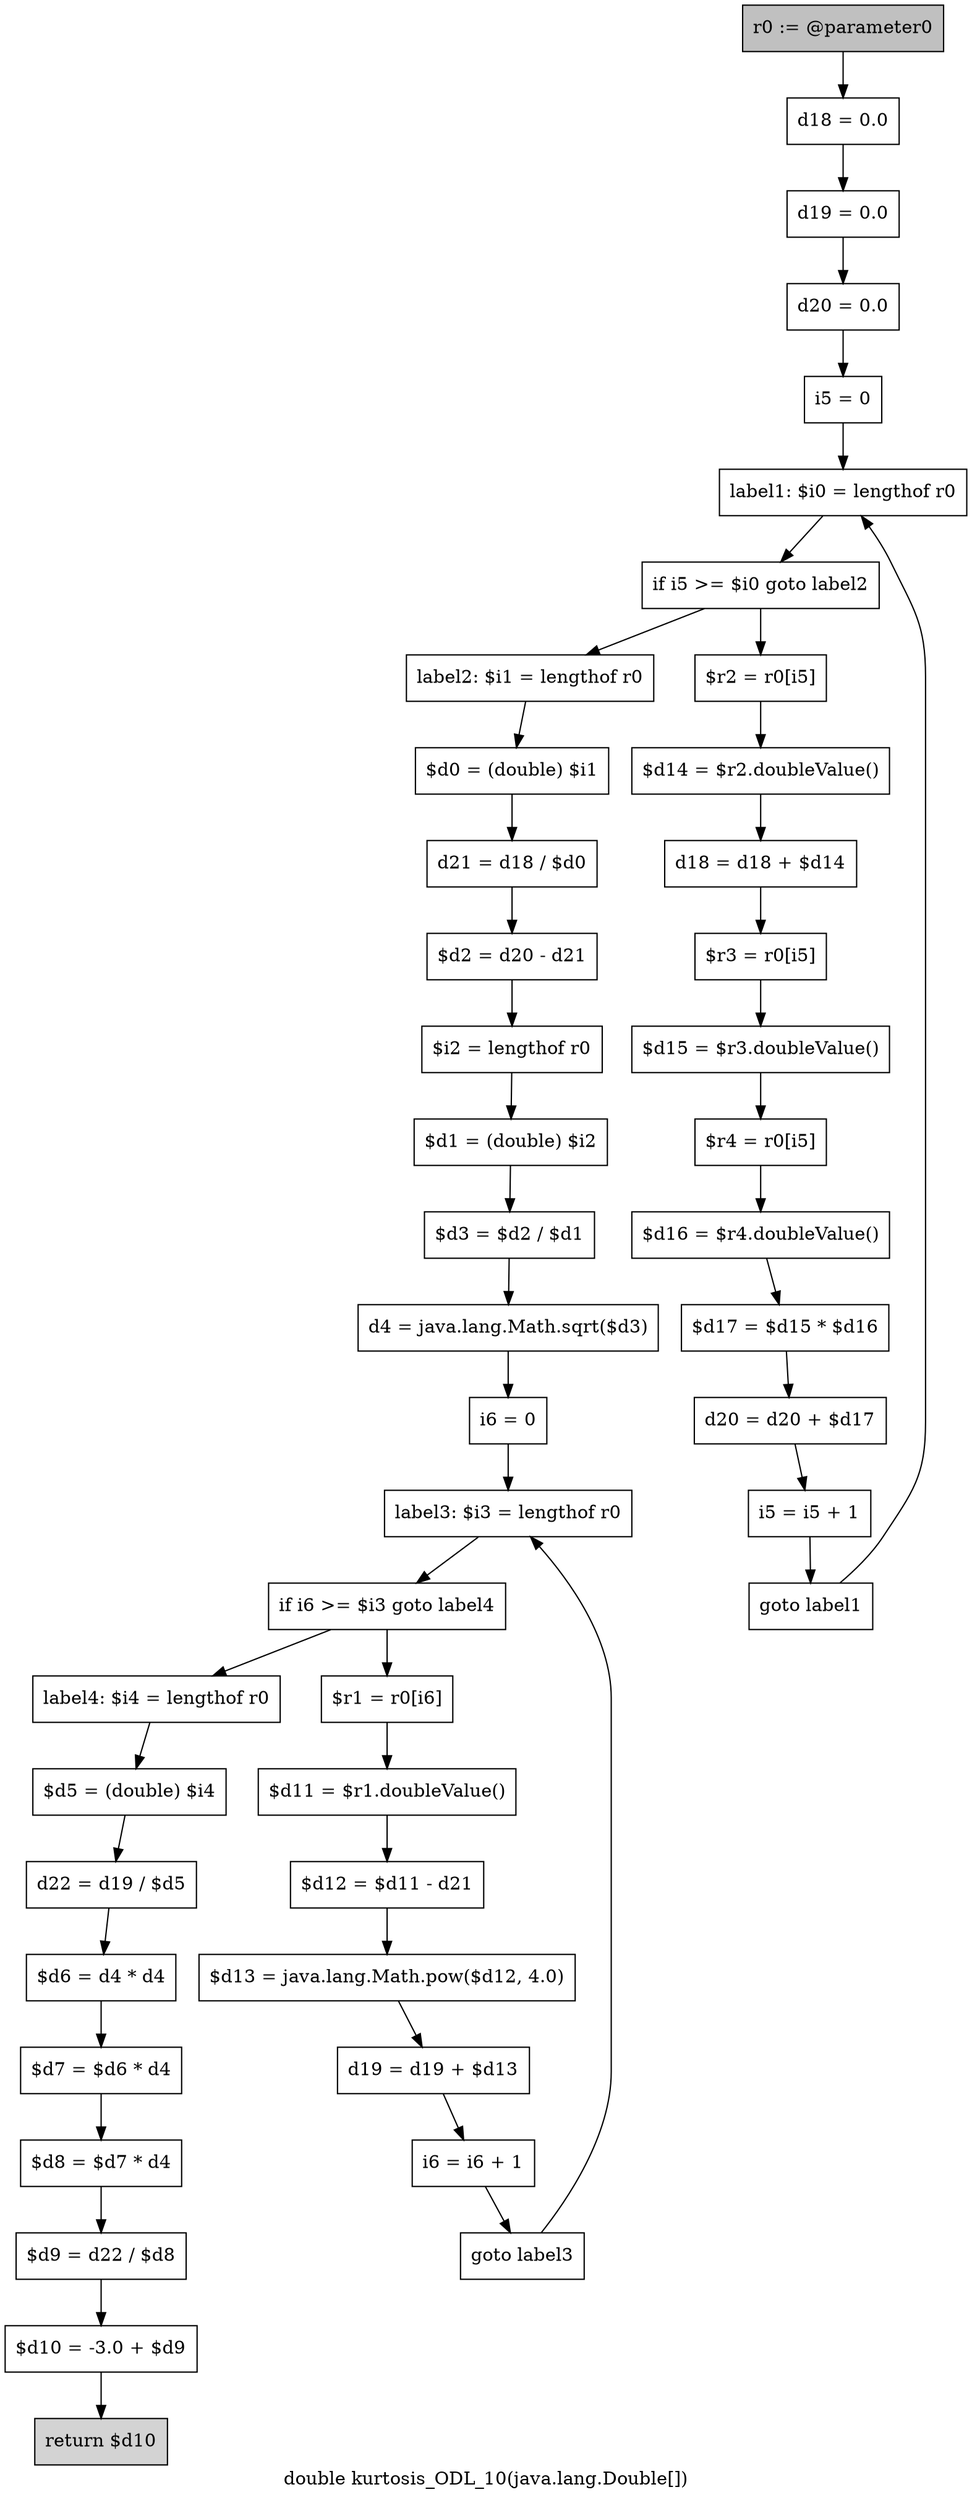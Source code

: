digraph "double kurtosis_ODL_10(java.lang.Double[])" {
    label="double kurtosis_ODL_10(java.lang.Double[])";
    node [shape=box];
    "0" [style=filled,fillcolor=gray,label="r0 := @parameter0",];
    "1" [label="d18 = 0.0",];
    "0"->"1";
    "2" [label="d19 = 0.0",];
    "1"->"2";
    "3" [label="d20 = 0.0",];
    "2"->"3";
    "4" [label="i5 = 0",];
    "3"->"4";
    "5" [label="label1: $i0 = lengthof r0",];
    "4"->"5";
    "6" [label="if i5 >= $i0 goto label2",];
    "5"->"6";
    "7" [label="$r2 = r0[i5]",];
    "6"->"7";
    "18" [label="label2: $i1 = lengthof r0",];
    "6"->"18";
    "8" [label="$d14 = $r2.doubleValue()",];
    "7"->"8";
    "9" [label="d18 = d18 + $d14",];
    "8"->"9";
    "10" [label="$r3 = r0[i5]",];
    "9"->"10";
    "11" [label="$d15 = $r3.doubleValue()",];
    "10"->"11";
    "12" [label="$r4 = r0[i5]",];
    "11"->"12";
    "13" [label="$d16 = $r4.doubleValue()",];
    "12"->"13";
    "14" [label="$d17 = $d15 * $d16",];
    "13"->"14";
    "15" [label="d20 = d20 + $d17",];
    "14"->"15";
    "16" [label="i5 = i5 + 1",];
    "15"->"16";
    "17" [label="goto label1",];
    "16"->"17";
    "17"->"5";
    "19" [label="$d0 = (double) $i1",];
    "18"->"19";
    "20" [label="d21 = d18 / $d0",];
    "19"->"20";
    "21" [label="$d2 = d20 - d21",];
    "20"->"21";
    "22" [label="$i2 = lengthof r0",];
    "21"->"22";
    "23" [label="$d1 = (double) $i2",];
    "22"->"23";
    "24" [label="$d3 = $d2 / $d1",];
    "23"->"24";
    "25" [label="d4 = java.lang.Math.sqrt($d3)",];
    "24"->"25";
    "26" [label="i6 = 0",];
    "25"->"26";
    "27" [label="label3: $i3 = lengthof r0",];
    "26"->"27";
    "28" [label="if i6 >= $i3 goto label4",];
    "27"->"28";
    "29" [label="$r1 = r0[i6]",];
    "28"->"29";
    "36" [label="label4: $i4 = lengthof r0",];
    "28"->"36";
    "30" [label="$d11 = $r1.doubleValue()",];
    "29"->"30";
    "31" [label="$d12 = $d11 - d21",];
    "30"->"31";
    "32" [label="$d13 = java.lang.Math.pow($d12, 4.0)",];
    "31"->"32";
    "33" [label="d19 = d19 + $d13",];
    "32"->"33";
    "34" [label="i6 = i6 + 1",];
    "33"->"34";
    "35" [label="goto label3",];
    "34"->"35";
    "35"->"27";
    "37" [label="$d5 = (double) $i4",];
    "36"->"37";
    "38" [label="d22 = d19 / $d5",];
    "37"->"38";
    "39" [label="$d6 = d4 * d4",];
    "38"->"39";
    "40" [label="$d7 = $d6 * d4",];
    "39"->"40";
    "41" [label="$d8 = $d7 * d4",];
    "40"->"41";
    "42" [label="$d9 = d22 / $d8",];
    "41"->"42";
    "43" [label="$d10 = -3.0 + $d9",];
    "42"->"43";
    "44" [style=filled,fillcolor=lightgray,label="return $d10",];
    "43"->"44";
}
